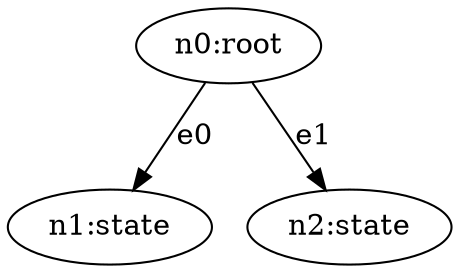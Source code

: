 strict digraph root {
    "n0" [ id="07cc09c09af2426b9abda05ef1ed0e29", label="n0:root"  ]
    "n1" [ id="7fd7065449f049e18c827b0d5645fe3d", label="n1:state" , name="ET", response="I'm a silly bot. ", user_utter="Sit labore modi dolorem dolor mo" ]
    "n2" [ id="8975b6ad79274ecaa9ef0d8278191db0", label="n2:state" , name="LABORE", response="I'm a silly bot. ", user_utter="Sit magnam ipsum velit quia qui " ]
    "n0" -> "n1" [ id="f3ed4cb341f64f38ac88d63b576cda92", label="e0" ]
    "n0" -> "n2" [ id="7af282348fd04a9aa22b674d28cc8a22", label="e1" ]
}